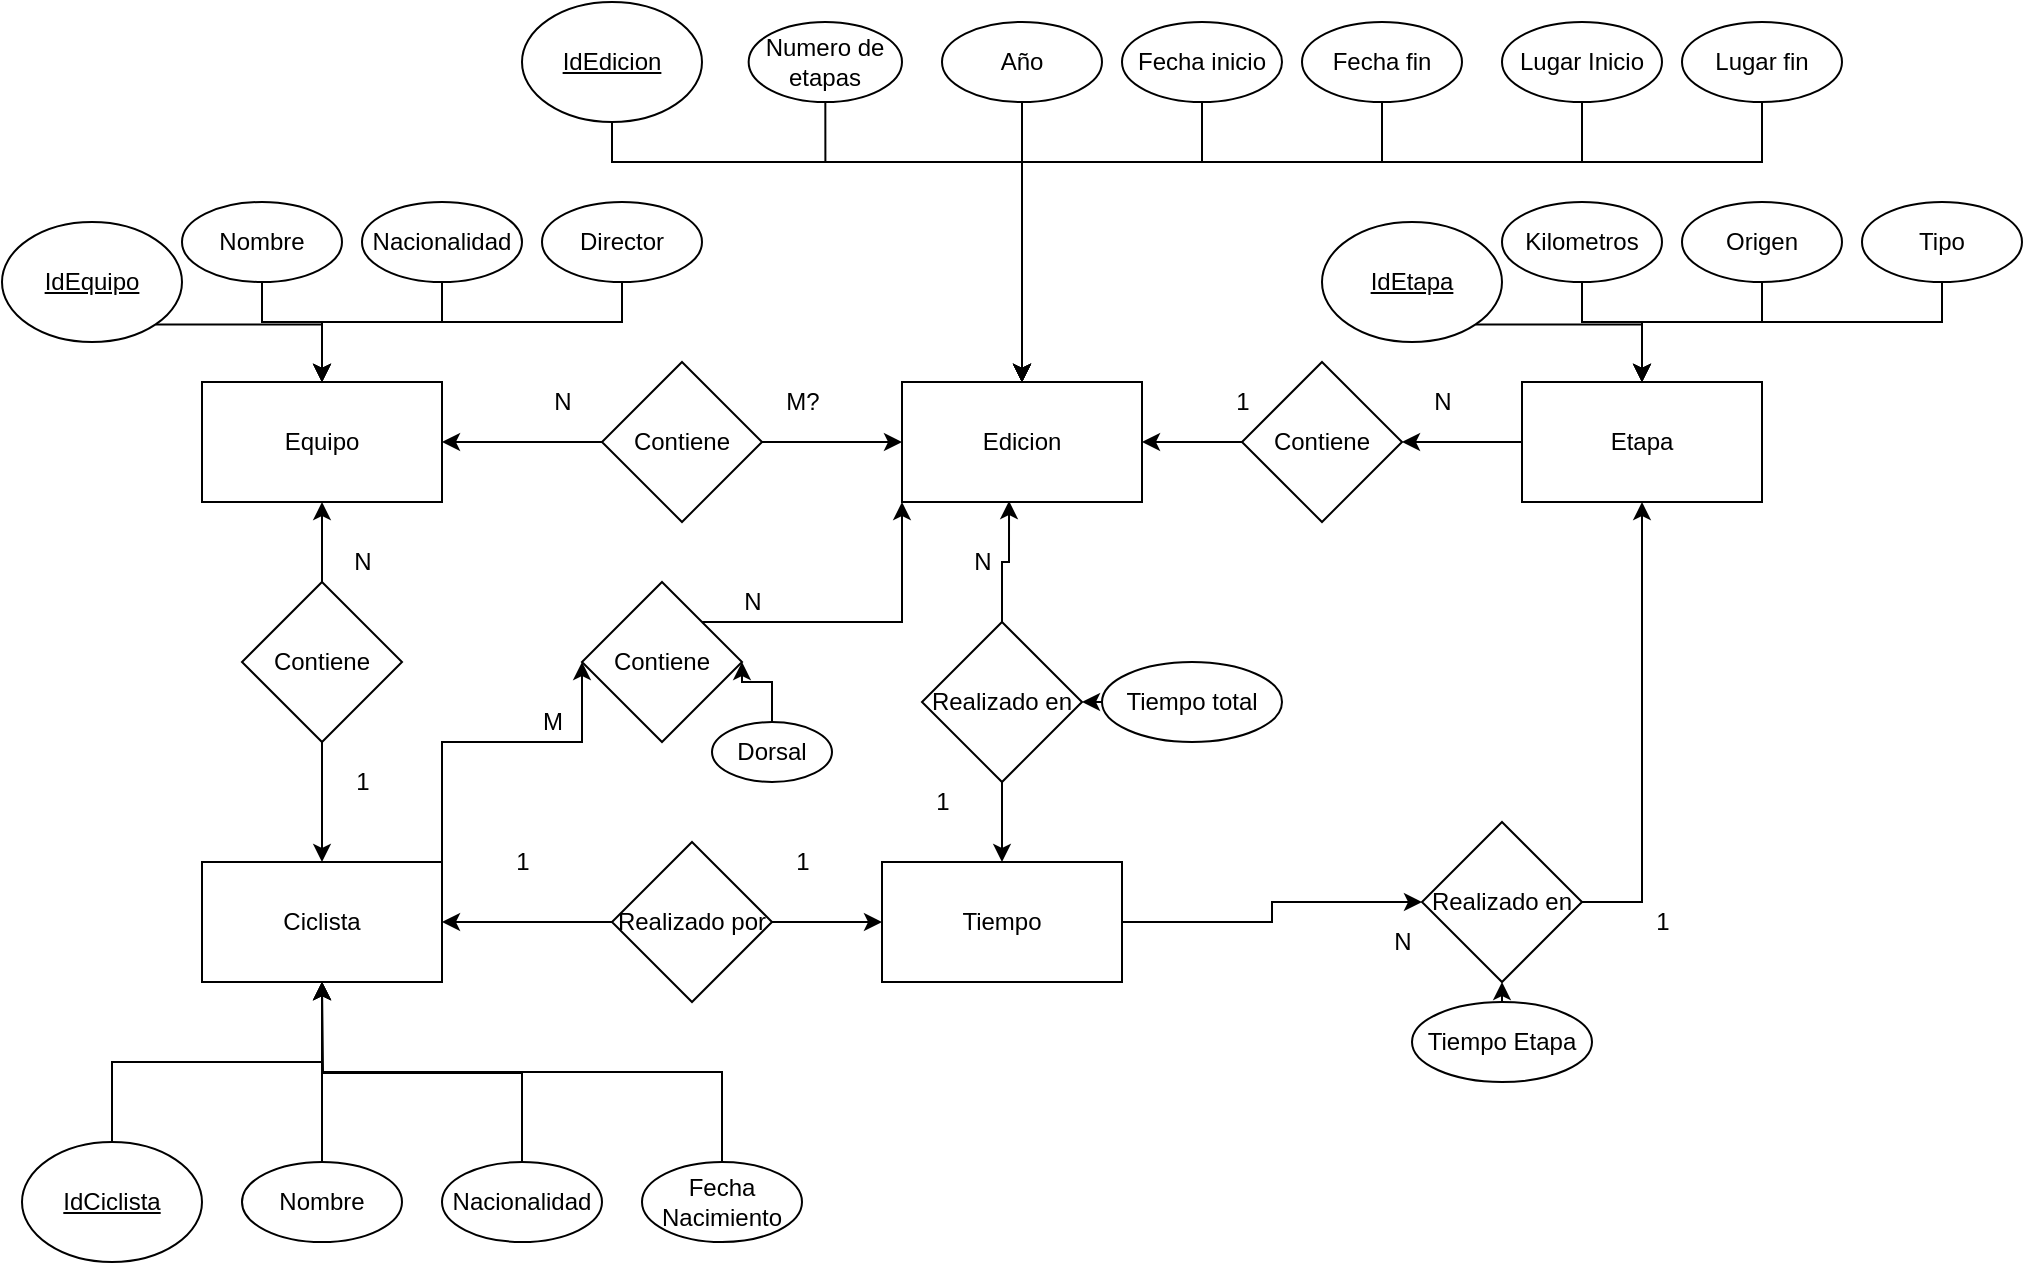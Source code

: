 <mxfile version="17.1.2" type="github">
  <diagram id="R2lEEEUBdFMjLlhIrx00" name="Page-1">
    <mxGraphModel dx="2272" dy="794" grid="1" gridSize="10" guides="1" tooltips="1" connect="1" arrows="1" fold="1" page="1" pageScale="1" pageWidth="850" pageHeight="1100" math="0" shadow="0" extFonts="Permanent Marker^https://fonts.googleapis.com/css?family=Permanent+Marker">
      <root>
        <mxCell id="0" />
        <mxCell id="1" parent="0" />
        <mxCell id="fugdw570zgxrQP-xZWol-1" value="Edicion" style="whiteSpace=wrap;html=1;" vertex="1" parent="1">
          <mxGeometry x="350" y="220" width="120" height="60" as="geometry" />
        </mxCell>
        <mxCell id="fugdw570zgxrQP-xZWol-3" style="edgeStyle=orthogonalEdgeStyle;rounded=0;orthogonalLoop=1;jettySize=auto;html=1;exitX=0.5;exitY=1;exitDx=0;exitDy=0;entryX=0.5;entryY=0;entryDx=0;entryDy=0;" edge="1" parent="1" source="fugdw570zgxrQP-xZWol-2" target="fugdw570zgxrQP-xZWol-1">
          <mxGeometry relative="1" as="geometry">
            <Array as="points">
              <mxPoint x="205" y="110" />
              <mxPoint x="410" y="110" />
            </Array>
          </mxGeometry>
        </mxCell>
        <mxCell id="fugdw570zgxrQP-xZWol-2" value="&lt;u&gt;IdEdicion&lt;/u&gt;" style="ellipse;whiteSpace=wrap;html=1;" vertex="1" parent="1">
          <mxGeometry x="160" y="30" width="90" height="60" as="geometry" />
        </mxCell>
        <mxCell id="fugdw570zgxrQP-xZWol-7" style="edgeStyle=orthogonalEdgeStyle;rounded=0;orthogonalLoop=1;jettySize=auto;html=1;exitX=0.5;exitY=1;exitDx=0;exitDy=0;entryX=0.5;entryY=0;entryDx=0;entryDy=0;" edge="1" parent="1" source="fugdw570zgxrQP-xZWol-4" target="fugdw570zgxrQP-xZWol-1">
          <mxGeometry relative="1" as="geometry">
            <Array as="points">
              <mxPoint x="312" y="110" />
              <mxPoint x="410" y="110" />
            </Array>
          </mxGeometry>
        </mxCell>
        <mxCell id="fugdw570zgxrQP-xZWol-4" value="Numero de etapas" style="ellipse;whiteSpace=wrap;html=1;" vertex="1" parent="1">
          <mxGeometry x="273.33" y="40" width="76.67" height="40" as="geometry" />
        </mxCell>
        <mxCell id="fugdw570zgxrQP-xZWol-8" style="edgeStyle=orthogonalEdgeStyle;rounded=0;orthogonalLoop=1;jettySize=auto;html=1;exitX=0.5;exitY=1;exitDx=0;exitDy=0;entryX=0.5;entryY=0;entryDx=0;entryDy=0;" edge="1" parent="1" source="fugdw570zgxrQP-xZWol-6" target="fugdw570zgxrQP-xZWol-1">
          <mxGeometry relative="1" as="geometry" />
        </mxCell>
        <mxCell id="fugdw570zgxrQP-xZWol-6" value="Año" style="ellipse;whiteSpace=wrap;html=1;" vertex="1" parent="1">
          <mxGeometry x="370" y="40" width="80" height="40" as="geometry" />
        </mxCell>
        <mxCell id="fugdw570zgxrQP-xZWol-10" style="edgeStyle=orthogonalEdgeStyle;rounded=0;orthogonalLoop=1;jettySize=auto;html=1;exitX=0.5;exitY=1;exitDx=0;exitDy=0;entryX=0.5;entryY=0;entryDx=0;entryDy=0;" edge="1" parent="1" source="fugdw570zgxrQP-xZWol-9" target="fugdw570zgxrQP-xZWol-1">
          <mxGeometry relative="1" as="geometry">
            <Array as="points">
              <mxPoint x="500" y="110" />
              <mxPoint x="410" y="110" />
            </Array>
          </mxGeometry>
        </mxCell>
        <mxCell id="fugdw570zgxrQP-xZWol-9" value="Fecha inicio" style="ellipse;whiteSpace=wrap;html=1;" vertex="1" parent="1">
          <mxGeometry x="460" y="40" width="80" height="40" as="geometry" />
        </mxCell>
        <mxCell id="fugdw570zgxrQP-xZWol-13" style="edgeStyle=orthogonalEdgeStyle;rounded=0;orthogonalLoop=1;jettySize=auto;html=1;exitX=0.5;exitY=1;exitDx=0;exitDy=0;entryX=0.5;entryY=0;entryDx=0;entryDy=0;" edge="1" parent="1" source="fugdw570zgxrQP-xZWol-12" target="fugdw570zgxrQP-xZWol-1">
          <mxGeometry relative="1" as="geometry">
            <Array as="points">
              <mxPoint x="590" y="110" />
              <mxPoint x="410" y="110" />
            </Array>
          </mxGeometry>
        </mxCell>
        <mxCell id="fugdw570zgxrQP-xZWol-12" value="Fecha fin" style="ellipse;whiteSpace=wrap;html=1;" vertex="1" parent="1">
          <mxGeometry x="550" y="40" width="80" height="40" as="geometry" />
        </mxCell>
        <mxCell id="fugdw570zgxrQP-xZWol-16" style="edgeStyle=orthogonalEdgeStyle;rounded=0;orthogonalLoop=1;jettySize=auto;html=1;exitX=0.5;exitY=1;exitDx=0;exitDy=0;entryX=0.5;entryY=0;entryDx=0;entryDy=0;" edge="1" parent="1" source="fugdw570zgxrQP-xZWol-14" target="fugdw570zgxrQP-xZWol-1">
          <mxGeometry relative="1" as="geometry">
            <Array as="points">
              <mxPoint x="690" y="110" />
              <mxPoint x="410" y="110" />
            </Array>
          </mxGeometry>
        </mxCell>
        <mxCell id="fugdw570zgxrQP-xZWol-14" value="Lugar Inicio" style="ellipse;whiteSpace=wrap;html=1;" vertex="1" parent="1">
          <mxGeometry x="650" y="40" width="80" height="40" as="geometry" />
        </mxCell>
        <mxCell id="fugdw570zgxrQP-xZWol-17" style="edgeStyle=orthogonalEdgeStyle;rounded=0;orthogonalLoop=1;jettySize=auto;html=1;exitX=0.5;exitY=1;exitDx=0;exitDy=0;entryX=0.5;entryY=0;entryDx=0;entryDy=0;" edge="1" parent="1" source="fugdw570zgxrQP-xZWol-15" target="fugdw570zgxrQP-xZWol-1">
          <mxGeometry relative="1" as="geometry">
            <Array as="points">
              <mxPoint x="780" y="110" />
              <mxPoint x="410" y="110" />
            </Array>
          </mxGeometry>
        </mxCell>
        <mxCell id="fugdw570zgxrQP-xZWol-15" value="Lugar fin" style="ellipse;whiteSpace=wrap;html=1;" vertex="1" parent="1">
          <mxGeometry x="740" y="40" width="80" height="40" as="geometry" />
        </mxCell>
        <mxCell id="fugdw570zgxrQP-xZWol-22" style="edgeStyle=orthogonalEdgeStyle;rounded=0;orthogonalLoop=1;jettySize=auto;html=1;exitX=0;exitY=0.5;exitDx=0;exitDy=0;entryX=1;entryY=0.5;entryDx=0;entryDy=0;" edge="1" parent="1" source="fugdw570zgxrQP-xZWol-18" target="fugdw570zgxrQP-xZWol-19">
          <mxGeometry relative="1" as="geometry" />
        </mxCell>
        <mxCell id="fugdw570zgxrQP-xZWol-18" value="Etapa" style="rounded=0;whiteSpace=wrap;html=1;" vertex="1" parent="1">
          <mxGeometry x="660" y="220" width="120" height="60" as="geometry" />
        </mxCell>
        <mxCell id="fugdw570zgxrQP-xZWol-23" style="edgeStyle=orthogonalEdgeStyle;rounded=0;orthogonalLoop=1;jettySize=auto;html=1;exitX=0;exitY=0.5;exitDx=0;exitDy=0;entryX=1;entryY=0.5;entryDx=0;entryDy=0;" edge="1" parent="1" source="fugdw570zgxrQP-xZWol-19" target="fugdw570zgxrQP-xZWol-1">
          <mxGeometry relative="1" as="geometry" />
        </mxCell>
        <mxCell id="fugdw570zgxrQP-xZWol-19" value="Contiene" style="rhombus;whiteSpace=wrap;html=1;" vertex="1" parent="1">
          <mxGeometry x="520" y="210" width="80" height="80" as="geometry" />
        </mxCell>
        <mxCell id="fugdw570zgxrQP-xZWol-20" value="N" style="text;html=1;align=center;verticalAlign=middle;resizable=0;points=[];autosize=1;strokeColor=none;fillColor=none;" vertex="1" parent="1">
          <mxGeometry x="610" y="220" width="20" height="20" as="geometry" />
        </mxCell>
        <mxCell id="fugdw570zgxrQP-xZWol-21" value="1" style="text;html=1;align=center;verticalAlign=middle;resizable=0;points=[];autosize=1;strokeColor=none;fillColor=none;" vertex="1" parent="1">
          <mxGeometry x="510" y="220" width="20" height="20" as="geometry" />
        </mxCell>
        <mxCell id="fugdw570zgxrQP-xZWol-25" style="edgeStyle=orthogonalEdgeStyle;rounded=0;orthogonalLoop=1;jettySize=auto;html=1;exitX=1;exitY=1;exitDx=0;exitDy=0;entryX=0.5;entryY=0;entryDx=0;entryDy=0;" edge="1" parent="1" source="fugdw570zgxrQP-xZWol-24" target="fugdw570zgxrQP-xZWol-18">
          <mxGeometry relative="1" as="geometry" />
        </mxCell>
        <mxCell id="fugdw570zgxrQP-xZWol-24" value="&lt;u&gt;IdEtapa&lt;/u&gt;" style="ellipse;whiteSpace=wrap;html=1;" vertex="1" parent="1">
          <mxGeometry x="560" y="140" width="90" height="60" as="geometry" />
        </mxCell>
        <mxCell id="fugdw570zgxrQP-xZWol-27" style="edgeStyle=orthogonalEdgeStyle;rounded=0;orthogonalLoop=1;jettySize=auto;html=1;exitX=0.5;exitY=1;exitDx=0;exitDy=0;entryX=0.5;entryY=0;entryDx=0;entryDy=0;" edge="1" parent="1" source="fugdw570zgxrQP-xZWol-26" target="fugdw570zgxrQP-xZWol-18">
          <mxGeometry relative="1" as="geometry">
            <Array as="points">
              <mxPoint x="690" y="190" />
              <mxPoint x="720" y="190" />
            </Array>
          </mxGeometry>
        </mxCell>
        <mxCell id="fugdw570zgxrQP-xZWol-26" value="Kilometros" style="ellipse;whiteSpace=wrap;html=1;" vertex="1" parent="1">
          <mxGeometry x="650" y="130" width="80" height="40" as="geometry" />
        </mxCell>
        <mxCell id="fugdw570zgxrQP-xZWol-29" style="edgeStyle=orthogonalEdgeStyle;rounded=0;orthogonalLoop=1;jettySize=auto;html=1;exitX=0.5;exitY=1;exitDx=0;exitDy=0;" edge="1" parent="1" source="fugdw570zgxrQP-xZWol-28">
          <mxGeometry relative="1" as="geometry">
            <mxPoint x="720" y="220" as="targetPoint" />
            <Array as="points">
              <mxPoint x="780" y="190" />
              <mxPoint x="720" y="190" />
            </Array>
          </mxGeometry>
        </mxCell>
        <mxCell id="fugdw570zgxrQP-xZWol-28" value="Origen" style="ellipse;whiteSpace=wrap;html=1;" vertex="1" parent="1">
          <mxGeometry x="740" y="130" width="80" height="40" as="geometry" />
        </mxCell>
        <mxCell id="fugdw570zgxrQP-xZWol-31" style="edgeStyle=orthogonalEdgeStyle;rounded=0;orthogonalLoop=1;jettySize=auto;html=1;exitX=0.5;exitY=1;exitDx=0;exitDy=0;entryX=0.5;entryY=0;entryDx=0;entryDy=0;" edge="1" parent="1" source="fugdw570zgxrQP-xZWol-30" target="fugdw570zgxrQP-xZWol-18">
          <mxGeometry relative="1" as="geometry">
            <Array as="points">
              <mxPoint x="870" y="190" />
              <mxPoint x="720" y="190" />
            </Array>
          </mxGeometry>
        </mxCell>
        <mxCell id="fugdw570zgxrQP-xZWol-30" value="Tipo" style="ellipse;whiteSpace=wrap;html=1;" vertex="1" parent="1">
          <mxGeometry x="830" y="130" width="80" height="40" as="geometry" />
        </mxCell>
        <mxCell id="fugdw570zgxrQP-xZWol-44" value="Equipo" style="rounded=0;whiteSpace=wrap;html=1;" vertex="1" parent="1">
          <mxGeometry y="220" width="120" height="60" as="geometry" />
        </mxCell>
        <mxCell id="fugdw570zgxrQP-xZWol-46" style="edgeStyle=orthogonalEdgeStyle;rounded=0;orthogonalLoop=1;jettySize=auto;html=1;exitX=1;exitY=1;exitDx=0;exitDy=0;entryX=0.5;entryY=0;entryDx=0;entryDy=0;" edge="1" parent="1" source="fugdw570zgxrQP-xZWol-47" target="fugdw570zgxrQP-xZWol-44">
          <mxGeometry relative="1" as="geometry" />
        </mxCell>
        <mxCell id="fugdw570zgxrQP-xZWol-47" value="&lt;u&gt;IdEquipo&lt;/u&gt;" style="ellipse;whiteSpace=wrap;html=1;" vertex="1" parent="1">
          <mxGeometry x="-100" y="140" width="90" height="60" as="geometry" />
        </mxCell>
        <mxCell id="fugdw570zgxrQP-xZWol-48" style="edgeStyle=orthogonalEdgeStyle;rounded=0;orthogonalLoop=1;jettySize=auto;html=1;exitX=0.5;exitY=1;exitDx=0;exitDy=0;entryX=0.5;entryY=0;entryDx=0;entryDy=0;" edge="1" parent="1" source="fugdw570zgxrQP-xZWol-49" target="fugdw570zgxrQP-xZWol-44">
          <mxGeometry relative="1" as="geometry">
            <Array as="points">
              <mxPoint x="30" y="190" />
              <mxPoint x="60" y="190" />
            </Array>
          </mxGeometry>
        </mxCell>
        <mxCell id="fugdw570zgxrQP-xZWol-49" value="Nombre" style="ellipse;whiteSpace=wrap;html=1;" vertex="1" parent="1">
          <mxGeometry x="-10" y="130" width="80" height="40" as="geometry" />
        </mxCell>
        <mxCell id="fugdw570zgxrQP-xZWol-50" style="edgeStyle=orthogonalEdgeStyle;rounded=0;orthogonalLoop=1;jettySize=auto;html=1;exitX=0.5;exitY=1;exitDx=0;exitDy=0;" edge="1" parent="1" source="fugdw570zgxrQP-xZWol-51">
          <mxGeometry relative="1" as="geometry">
            <mxPoint x="60" y="220" as="targetPoint" />
            <Array as="points">
              <mxPoint x="120" y="190" />
              <mxPoint x="60" y="190" />
            </Array>
          </mxGeometry>
        </mxCell>
        <mxCell id="fugdw570zgxrQP-xZWol-51" value="Nacionalidad" style="ellipse;whiteSpace=wrap;html=1;" vertex="1" parent="1">
          <mxGeometry x="80" y="130" width="80" height="40" as="geometry" />
        </mxCell>
        <mxCell id="fugdw570zgxrQP-xZWol-52" style="edgeStyle=orthogonalEdgeStyle;rounded=0;orthogonalLoop=1;jettySize=auto;html=1;exitX=0.5;exitY=1;exitDx=0;exitDy=0;entryX=0.5;entryY=0;entryDx=0;entryDy=0;" edge="1" parent="1" source="fugdw570zgxrQP-xZWol-53" target="fugdw570zgxrQP-xZWol-44">
          <mxGeometry relative="1" as="geometry">
            <Array as="points">
              <mxPoint x="210" y="190" />
              <mxPoint x="60" y="190" />
            </Array>
          </mxGeometry>
        </mxCell>
        <mxCell id="fugdw570zgxrQP-xZWol-53" value="Director" style="ellipse;whiteSpace=wrap;html=1;" vertex="1" parent="1">
          <mxGeometry x="170" y="130" width="80" height="40" as="geometry" />
        </mxCell>
        <mxCell id="fugdw570zgxrQP-xZWol-57" style="edgeStyle=orthogonalEdgeStyle;rounded=0;orthogonalLoop=1;jettySize=auto;html=1;exitX=1;exitY=0.5;exitDx=0;exitDy=0;entryX=0;entryY=0.5;entryDx=0;entryDy=0;" edge="1" parent="1" source="fugdw570zgxrQP-xZWol-54" target="fugdw570zgxrQP-xZWol-1">
          <mxGeometry relative="1" as="geometry" />
        </mxCell>
        <mxCell id="fugdw570zgxrQP-xZWol-58" style="edgeStyle=orthogonalEdgeStyle;rounded=0;orthogonalLoop=1;jettySize=auto;html=1;exitX=0;exitY=0.5;exitDx=0;exitDy=0;entryX=1;entryY=0.5;entryDx=0;entryDy=0;" edge="1" parent="1" source="fugdw570zgxrQP-xZWol-54" target="fugdw570zgxrQP-xZWol-44">
          <mxGeometry relative="1" as="geometry" />
        </mxCell>
        <mxCell id="fugdw570zgxrQP-xZWol-54" value="Contiene" style="rhombus;whiteSpace=wrap;html=1;" vertex="1" parent="1">
          <mxGeometry x="200" y="210" width="80" height="80" as="geometry" />
        </mxCell>
        <mxCell id="fugdw570zgxrQP-xZWol-55" value="N" style="text;html=1;align=center;verticalAlign=middle;resizable=0;points=[];autosize=1;strokeColor=none;fillColor=none;" vertex="1" parent="1">
          <mxGeometry x="170" y="220" width="20" height="20" as="geometry" />
        </mxCell>
        <mxCell id="fugdw570zgxrQP-xZWol-56" value="M?" style="text;html=1;align=center;verticalAlign=middle;resizable=0;points=[];autosize=1;strokeColor=none;fillColor=none;" vertex="1" parent="1">
          <mxGeometry x="285" y="220" width="30" height="20" as="geometry" />
        </mxCell>
        <mxCell id="fugdw570zgxrQP-xZWol-107" style="edgeStyle=orthogonalEdgeStyle;rounded=0;orthogonalLoop=1;jettySize=auto;html=1;exitX=1;exitY=0;exitDx=0;exitDy=0;entryX=0;entryY=0.5;entryDx=0;entryDy=0;" edge="1" parent="1" source="fugdw570zgxrQP-xZWol-59" target="fugdw570zgxrQP-xZWol-106">
          <mxGeometry relative="1" as="geometry">
            <Array as="points">
              <mxPoint x="120" y="400" />
              <mxPoint x="190" y="400" />
            </Array>
          </mxGeometry>
        </mxCell>
        <mxCell id="fugdw570zgxrQP-xZWol-59" value="Ciclista" style="rounded=0;whiteSpace=wrap;html=1;" vertex="1" parent="1">
          <mxGeometry y="460" width="120" height="60" as="geometry" />
        </mxCell>
        <mxCell id="fugdw570zgxrQP-xZWol-71" style="edgeStyle=orthogonalEdgeStyle;rounded=0;orthogonalLoop=1;jettySize=auto;html=1;exitX=0.5;exitY=0;exitDx=0;exitDy=0;entryX=0.5;entryY=1;entryDx=0;entryDy=0;" edge="1" parent="1" source="fugdw570zgxrQP-xZWol-61" target="fugdw570zgxrQP-xZWol-59">
          <mxGeometry relative="1" as="geometry" />
        </mxCell>
        <mxCell id="fugdw570zgxrQP-xZWol-61" value="&lt;u&gt;IdCiclista&lt;/u&gt;" style="ellipse;whiteSpace=wrap;html=1;" vertex="1" parent="1">
          <mxGeometry x="-90" y="600" width="90" height="60" as="geometry" />
        </mxCell>
        <mxCell id="fugdw570zgxrQP-xZWol-81" style="edgeStyle=orthogonalEdgeStyle;rounded=0;orthogonalLoop=1;jettySize=auto;html=1;exitX=0.5;exitY=0;exitDx=0;exitDy=0;entryX=0.5;entryY=1;entryDx=0;entryDy=0;" edge="1" parent="1" source="fugdw570zgxrQP-xZWol-63" target="fugdw570zgxrQP-xZWol-59">
          <mxGeometry relative="1" as="geometry" />
        </mxCell>
        <mxCell id="fugdw570zgxrQP-xZWol-63" value="Nombre" style="ellipse;whiteSpace=wrap;html=1;" vertex="1" parent="1">
          <mxGeometry x="20" y="610" width="80" height="40" as="geometry" />
        </mxCell>
        <mxCell id="fugdw570zgxrQP-xZWol-82" style="edgeStyle=orthogonalEdgeStyle;rounded=0;orthogonalLoop=1;jettySize=auto;html=1;exitX=0.5;exitY=0;exitDx=0;exitDy=0;" edge="1" parent="1" source="fugdw570zgxrQP-xZWol-65">
          <mxGeometry relative="1" as="geometry">
            <mxPoint x="60" y="520" as="targetPoint" />
          </mxGeometry>
        </mxCell>
        <mxCell id="fugdw570zgxrQP-xZWol-65" value="Nacionalidad" style="ellipse;whiteSpace=wrap;html=1;" vertex="1" parent="1">
          <mxGeometry x="120" y="610" width="80" height="40" as="geometry" />
        </mxCell>
        <mxCell id="fugdw570zgxrQP-xZWol-80" style="edgeStyle=orthogonalEdgeStyle;rounded=0;orthogonalLoop=1;jettySize=auto;html=1;exitX=0.5;exitY=0;exitDx=0;exitDy=0;entryX=0.5;entryY=1;entryDx=0;entryDy=0;" edge="1" parent="1" source="fugdw570zgxrQP-xZWol-67" target="fugdw570zgxrQP-xZWol-59">
          <mxGeometry relative="1" as="geometry" />
        </mxCell>
        <mxCell id="fugdw570zgxrQP-xZWol-67" value="Fecha Nacimiento" style="ellipse;whiteSpace=wrap;html=1;" vertex="1" parent="1">
          <mxGeometry x="220" y="610" width="80" height="40" as="geometry" />
        </mxCell>
        <mxCell id="fugdw570zgxrQP-xZWol-76" style="edgeStyle=orthogonalEdgeStyle;rounded=0;orthogonalLoop=1;jettySize=auto;html=1;exitX=0.5;exitY=1;exitDx=0;exitDy=0;entryX=0.5;entryY=0;entryDx=0;entryDy=0;" edge="1" parent="1" source="fugdw570zgxrQP-xZWol-75" target="fugdw570zgxrQP-xZWol-59">
          <mxGeometry relative="1" as="geometry" />
        </mxCell>
        <mxCell id="fugdw570zgxrQP-xZWol-77" style="edgeStyle=orthogonalEdgeStyle;rounded=0;orthogonalLoop=1;jettySize=auto;html=1;exitX=0.5;exitY=0;exitDx=0;exitDy=0;entryX=0.5;entryY=1;entryDx=0;entryDy=0;" edge="1" parent="1" source="fugdw570zgxrQP-xZWol-75" target="fugdw570zgxrQP-xZWol-44">
          <mxGeometry relative="1" as="geometry" />
        </mxCell>
        <mxCell id="fugdw570zgxrQP-xZWol-75" value="Contiene" style="rhombus;whiteSpace=wrap;html=1;" vertex="1" parent="1">
          <mxGeometry x="20" y="320" width="80" height="80" as="geometry" />
        </mxCell>
        <mxCell id="fugdw570zgxrQP-xZWol-78" value="1" style="text;html=1;align=center;verticalAlign=middle;resizable=0;points=[];autosize=1;strokeColor=none;fillColor=none;" vertex="1" parent="1">
          <mxGeometry x="70" y="410" width="20" height="20" as="geometry" />
        </mxCell>
        <mxCell id="fugdw570zgxrQP-xZWol-79" value="N" style="text;html=1;align=center;verticalAlign=middle;resizable=0;points=[];autosize=1;strokeColor=none;fillColor=none;" vertex="1" parent="1">
          <mxGeometry x="70" y="300" width="20" height="20" as="geometry" />
        </mxCell>
        <mxCell id="fugdw570zgxrQP-xZWol-98" style="edgeStyle=orthogonalEdgeStyle;rounded=0;orthogonalLoop=1;jettySize=auto;html=1;exitX=1;exitY=0.5;exitDx=0;exitDy=0;entryX=0;entryY=0.5;entryDx=0;entryDy=0;" edge="1" parent="1" source="fugdw570zgxrQP-xZWol-83" target="fugdw570zgxrQP-xZWol-97">
          <mxGeometry relative="1" as="geometry" />
        </mxCell>
        <mxCell id="fugdw570zgxrQP-xZWol-83" value="Tiempo" style="whiteSpace=wrap;html=1;" vertex="1" parent="1">
          <mxGeometry x="340" y="460" width="120" height="60" as="geometry" />
        </mxCell>
        <mxCell id="fugdw570zgxrQP-xZWol-88" style="edgeStyle=orthogonalEdgeStyle;rounded=0;orthogonalLoop=1;jettySize=auto;html=1;exitX=0.5;exitY=1;exitDx=0;exitDy=0;entryX=0.5;entryY=0;entryDx=0;entryDy=0;" edge="1" parent="1" source="fugdw570zgxrQP-xZWol-87" target="fugdw570zgxrQP-xZWol-83">
          <mxGeometry relative="1" as="geometry" />
        </mxCell>
        <mxCell id="fugdw570zgxrQP-xZWol-89" style="edgeStyle=orthogonalEdgeStyle;rounded=0;orthogonalLoop=1;jettySize=auto;html=1;exitX=0.5;exitY=0;exitDx=0;exitDy=0;entryX=0.446;entryY=0.992;entryDx=0;entryDy=0;entryPerimeter=0;" edge="1" parent="1" source="fugdw570zgxrQP-xZWol-87" target="fugdw570zgxrQP-xZWol-1">
          <mxGeometry relative="1" as="geometry" />
        </mxCell>
        <mxCell id="fugdw570zgxrQP-xZWol-87" value="Realizado en" style="rhombus;whiteSpace=wrap;html=1;" vertex="1" parent="1">
          <mxGeometry x="360" y="340" width="80" height="80" as="geometry" />
        </mxCell>
        <mxCell id="fugdw570zgxrQP-xZWol-91" style="edgeStyle=orthogonalEdgeStyle;rounded=0;orthogonalLoop=1;jettySize=auto;html=1;exitX=1;exitY=0.5;exitDx=0;exitDy=0;entryX=0;entryY=0.5;entryDx=0;entryDy=0;" edge="1" parent="1" source="fugdw570zgxrQP-xZWol-90" target="fugdw570zgxrQP-xZWol-83">
          <mxGeometry relative="1" as="geometry" />
        </mxCell>
        <mxCell id="fugdw570zgxrQP-xZWol-92" style="edgeStyle=orthogonalEdgeStyle;rounded=0;orthogonalLoop=1;jettySize=auto;html=1;exitX=0;exitY=0.5;exitDx=0;exitDy=0;entryX=1;entryY=0.5;entryDx=0;entryDy=0;" edge="1" parent="1" source="fugdw570zgxrQP-xZWol-90" target="fugdw570zgxrQP-xZWol-59">
          <mxGeometry relative="1" as="geometry" />
        </mxCell>
        <mxCell id="fugdw570zgxrQP-xZWol-90" value="Realizado por" style="rhombus;whiteSpace=wrap;html=1;" vertex="1" parent="1">
          <mxGeometry x="205" y="450" width="80" height="80" as="geometry" />
        </mxCell>
        <mxCell id="fugdw570zgxrQP-xZWol-93" value="1" style="text;html=1;align=center;verticalAlign=middle;resizable=0;points=[];autosize=1;strokeColor=none;fillColor=none;" vertex="1" parent="1">
          <mxGeometry x="290" y="450" width="20" height="20" as="geometry" />
        </mxCell>
        <mxCell id="fugdw570zgxrQP-xZWol-94" value="1" style="text;html=1;align=center;verticalAlign=middle;resizable=0;points=[];autosize=1;strokeColor=none;fillColor=none;" vertex="1" parent="1">
          <mxGeometry x="360" y="420" width="20" height="20" as="geometry" />
        </mxCell>
        <mxCell id="fugdw570zgxrQP-xZWol-95" value="N" style="text;html=1;align=center;verticalAlign=middle;resizable=0;points=[];autosize=1;strokeColor=none;fillColor=none;" vertex="1" parent="1">
          <mxGeometry x="380" y="300" width="20" height="20" as="geometry" />
        </mxCell>
        <mxCell id="fugdw570zgxrQP-xZWol-96" value="1" style="text;html=1;align=center;verticalAlign=middle;resizable=0;points=[];autosize=1;strokeColor=none;fillColor=none;" vertex="1" parent="1">
          <mxGeometry x="150" y="450" width="20" height="20" as="geometry" />
        </mxCell>
        <mxCell id="fugdw570zgxrQP-xZWol-99" style="edgeStyle=orthogonalEdgeStyle;rounded=0;orthogonalLoop=1;jettySize=auto;html=1;exitX=1;exitY=0.5;exitDx=0;exitDy=0;entryX=0.5;entryY=1;entryDx=0;entryDy=0;" edge="1" parent="1" source="fugdw570zgxrQP-xZWol-97" target="fugdw570zgxrQP-xZWol-18">
          <mxGeometry relative="1" as="geometry" />
        </mxCell>
        <mxCell id="fugdw570zgxrQP-xZWol-97" value="Realizado en" style="rhombus;whiteSpace=wrap;html=1;" vertex="1" parent="1">
          <mxGeometry x="610" y="440" width="80" height="80" as="geometry" />
        </mxCell>
        <mxCell id="fugdw570zgxrQP-xZWol-101" style="edgeStyle=orthogonalEdgeStyle;rounded=0;orthogonalLoop=1;jettySize=auto;html=1;exitX=0;exitY=0.5;exitDx=0;exitDy=0;entryX=1;entryY=0.5;entryDx=0;entryDy=0;" edge="1" parent="1" source="fugdw570zgxrQP-xZWol-100" target="fugdw570zgxrQP-xZWol-87">
          <mxGeometry relative="1" as="geometry" />
        </mxCell>
        <mxCell id="fugdw570zgxrQP-xZWol-100" value="Tiempo total" style="ellipse;whiteSpace=wrap;html=1;" vertex="1" parent="1">
          <mxGeometry x="450" y="360" width="90" height="40" as="geometry" />
        </mxCell>
        <mxCell id="fugdw570zgxrQP-xZWol-103" style="edgeStyle=orthogonalEdgeStyle;rounded=0;orthogonalLoop=1;jettySize=auto;html=1;exitX=0.5;exitY=0;exitDx=0;exitDy=0;entryX=0.5;entryY=1;entryDx=0;entryDy=0;" edge="1" parent="1" source="fugdw570zgxrQP-xZWol-102" target="fugdw570zgxrQP-xZWol-97">
          <mxGeometry relative="1" as="geometry" />
        </mxCell>
        <mxCell id="fugdw570zgxrQP-xZWol-102" value="Tiempo Etapa" style="ellipse;whiteSpace=wrap;html=1;" vertex="1" parent="1">
          <mxGeometry x="605" y="530" width="90" height="40" as="geometry" />
        </mxCell>
        <mxCell id="fugdw570zgxrQP-xZWol-104" value="N" style="text;html=1;align=center;verticalAlign=middle;resizable=0;points=[];autosize=1;strokeColor=none;fillColor=none;" vertex="1" parent="1">
          <mxGeometry x="590" y="490" width="20" height="20" as="geometry" />
        </mxCell>
        <mxCell id="fugdw570zgxrQP-xZWol-105" value="1" style="text;html=1;align=center;verticalAlign=middle;resizable=0;points=[];autosize=1;strokeColor=none;fillColor=none;" vertex="1" parent="1">
          <mxGeometry x="720" y="480" width="20" height="20" as="geometry" />
        </mxCell>
        <mxCell id="fugdw570zgxrQP-xZWol-109" style="edgeStyle=orthogonalEdgeStyle;rounded=0;orthogonalLoop=1;jettySize=auto;html=1;exitX=1;exitY=0;exitDx=0;exitDy=0;entryX=0;entryY=1;entryDx=0;entryDy=0;" edge="1" parent="1" source="fugdw570zgxrQP-xZWol-106" target="fugdw570zgxrQP-xZWol-1">
          <mxGeometry relative="1" as="geometry" />
        </mxCell>
        <mxCell id="fugdw570zgxrQP-xZWol-106" value="Contiene" style="rhombus;whiteSpace=wrap;html=1;" vertex="1" parent="1">
          <mxGeometry x="190" y="320" width="80" height="80" as="geometry" />
        </mxCell>
        <mxCell id="fugdw570zgxrQP-xZWol-108" value="M" style="text;html=1;align=center;verticalAlign=middle;resizable=0;points=[];autosize=1;strokeColor=none;fillColor=none;" vertex="1" parent="1">
          <mxGeometry x="160" y="380" width="30" height="20" as="geometry" />
        </mxCell>
        <mxCell id="fugdw570zgxrQP-xZWol-110" value="N" style="text;html=1;align=center;verticalAlign=middle;resizable=0;points=[];autosize=1;strokeColor=none;fillColor=none;" vertex="1" parent="1">
          <mxGeometry x="265" y="320" width="20" height="20" as="geometry" />
        </mxCell>
        <mxCell id="fugdw570zgxrQP-xZWol-112" style="edgeStyle=orthogonalEdgeStyle;rounded=0;orthogonalLoop=1;jettySize=auto;html=1;exitX=0.5;exitY=0;exitDx=0;exitDy=0;entryX=1;entryY=0.5;entryDx=0;entryDy=0;" edge="1" parent="1" source="fugdw570zgxrQP-xZWol-111" target="fugdw570zgxrQP-xZWol-106">
          <mxGeometry relative="1" as="geometry">
            <Array as="points">
              <mxPoint x="285" y="370" />
              <mxPoint x="270" y="370" />
            </Array>
          </mxGeometry>
        </mxCell>
        <mxCell id="fugdw570zgxrQP-xZWol-111" value="Dorsal" style="ellipse;whiteSpace=wrap;html=1;" vertex="1" parent="1">
          <mxGeometry x="255" y="390" width="60" height="30" as="geometry" />
        </mxCell>
      </root>
    </mxGraphModel>
  </diagram>
</mxfile>
